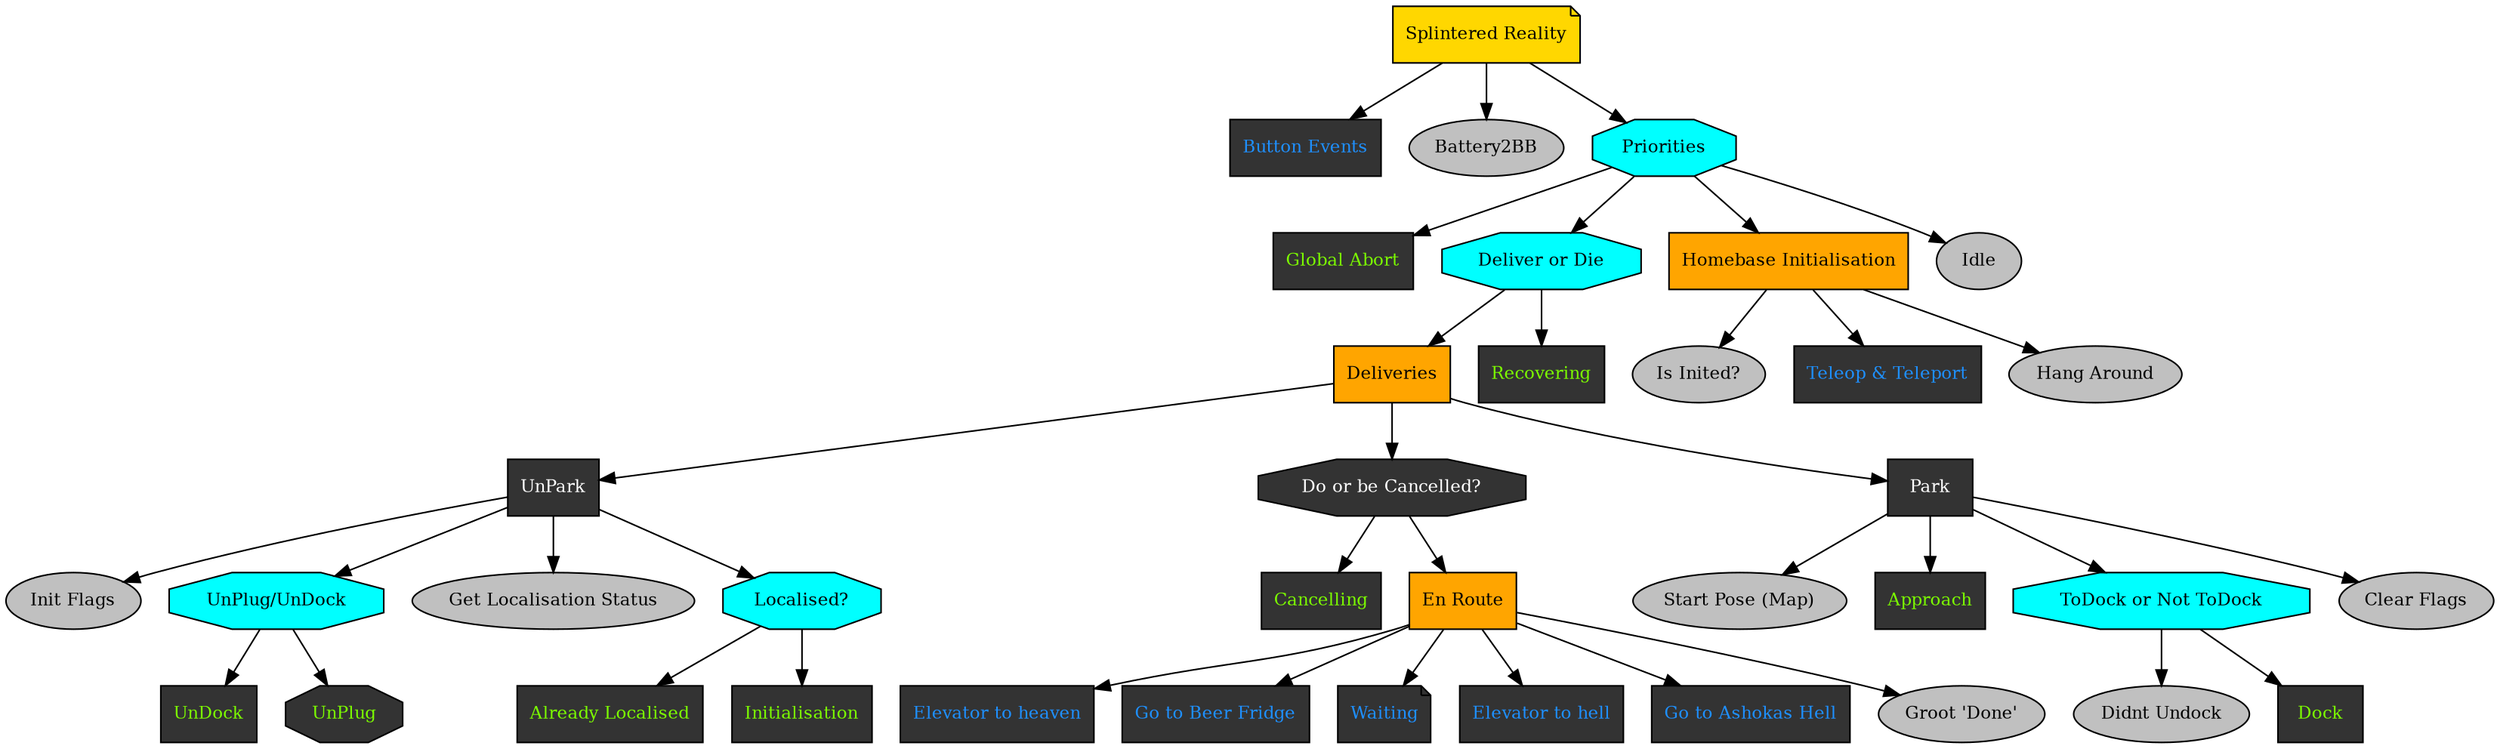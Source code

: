 digraph splintered_reality {
"Splintered Reality" [fontcolor=black, shape=note, fontsize=11, style=filled, fillcolor=gold];
"Button Events" [fontcolor=dodgerblue, shape=box, fontsize=11, style=filled, fillcolor=gray20];
"Splintered Reality" -> "Button Events";
Battery2BB [fontcolor=black, shape=ellipse, fontsize=11, style=filled, fillcolor=gray];
"Splintered Reality" -> Battery2BB;
Priorities [fontcolor=black, shape=octagon, fontsize=11, style=filled, fillcolor=cyan];
"Splintered Reality" -> Priorities;
"Global Abort" [fontcolor=lawngreen, shape=box, fontsize=11, style=filled, fillcolor=gray20];
Priorities -> "Global Abort";
"Deliver or Die" [fontcolor=black, shape=octagon, fontsize=11, style=filled, fillcolor=cyan];
Priorities -> "Deliver or Die";
Deliveries [fontcolor=black, shape=box, fontsize=11, style=filled, fillcolor=orange];
"Deliver or Die" -> Deliveries;
UnPark [fontcolor=white, shape=box, fontsize=11, style=filled, fillcolor=gray20];
Deliveries -> UnPark;
"Init Flags" [fontcolor=black, shape=ellipse, fontsize=11, style=filled, fillcolor=gray];
UnPark -> "Init Flags";
"UnPlug/UnDock" [fontcolor=black, shape=octagon, fontsize=11, style=filled, fillcolor=cyan];
UnPark -> "UnPlug/UnDock";
UnDock [fontcolor=lawngreen, shape=box, fontsize=11, style=filled, fillcolor=gray20];
"UnPlug/UnDock" -> UnDock;
UnPlug [fontcolor=lawngreen, shape=octagon, fontsize=11, style=filled, fillcolor=gray20];
"UnPlug/UnDock" -> UnPlug;
"Get Localisation Status" [fontcolor=black, shape=ellipse, fontsize=11, style=filled, fillcolor=gray];
UnPark -> "Get Localisation Status";
"Localised?" [fontcolor=black, shape=octagon, fontsize=11, style=filled, fillcolor=cyan];
UnPark -> "Localised?";
"Already Localised" [fontcolor=lawngreen, shape=box, fontsize=11, style=filled, fillcolor=gray20];
"Localised?" -> "Already Localised";
Initialisation [fontcolor=lawngreen, shape=box, fontsize=11, style=filled, fillcolor=gray20];
"Localised?" -> Initialisation;
"Do or be Cancelled?" [fontcolor=white, shape=octagon, fontsize=11, style=filled, fillcolor=gray20];
Deliveries -> "Do or be Cancelled?";
Cancelling [fontcolor=lawngreen, shape=box, fontsize=11, style=filled, fillcolor=gray20];
"Do or be Cancelled?" -> Cancelling;
"En Route" [fontcolor=black, shape=box, fontsize=11, style=filled, fillcolor=orange];
"Do or be Cancelled?" -> "En Route";
"Elevator to heaven" [fontcolor=dodgerblue, shape=box, fontsize=11, style=filled, fillcolor=gray20];
"En Route" -> "Elevator to heaven";
"Go to Beer Fridge" [fontcolor=dodgerblue, shape=box, fontsize=11, style=filled, fillcolor=gray20];
"En Route" -> "Go to Beer Fridge";
Waiting [fontcolor=dodgerblue, shape=note, fontsize=11, style=filled, fillcolor=gray20];
"En Route" -> Waiting;
"Elevator to hell" [fontcolor=dodgerblue, shape=box, fontsize=11, style=filled, fillcolor=gray20];
"En Route" -> "Elevator to hell";
"Go to Ashokas Hell" [fontcolor=dodgerblue, shape=box, fontsize=11, style=filled, fillcolor=gray20];
"En Route" -> "Go to Ashokas Hell";
"Groot 'Done'" [fontcolor=black, shape=ellipse, fontsize=11, style=filled, fillcolor=gray];
"En Route" -> "Groot 'Done'";
Park [fontcolor=white, shape=box, fontsize=11, style=filled, fillcolor=gray20];
Deliveries -> Park;
"Start Pose (Map)" [fontcolor=black, shape=ellipse, fontsize=11, style=filled, fillcolor=gray];
Park -> "Start Pose (Map)";
Approach [fontcolor=lawngreen, shape=box, fontsize=11, style=filled, fillcolor=gray20];
Park -> Approach;
"ToDock or Not ToDock" [fontcolor=black, shape=octagon, fontsize=11, style=filled, fillcolor=cyan];
Park -> "ToDock or Not ToDock";
"Didnt Undock" [fontcolor=black, shape=ellipse, fontsize=11, style=filled, fillcolor=gray];
"ToDock or Not ToDock" -> "Didnt Undock";
Dock [fontcolor=lawngreen, shape=box, fontsize=11, style=filled, fillcolor=gray20];
"ToDock or Not ToDock" -> Dock;
"Clear Flags" [fontcolor=black, shape=ellipse, fontsize=11, style=filled, fillcolor=gray];
Park -> "Clear Flags";
Recovering [fontcolor=lawngreen, shape=box, fontsize=11, style=filled, fillcolor=gray20];
"Deliver or Die" -> Recovering;
"Homebase Initialisation" [fontcolor=black, shape=box, fontsize=11, style=filled, fillcolor=orange];
Priorities -> "Homebase Initialisation";
"Is Inited?" [fontcolor=black, shape=ellipse, fontsize=11, style=filled, fillcolor=gray];
"Homebase Initialisation" -> "Is Inited?";
"Teleop & Teleport" [fontcolor=dodgerblue, shape=box, fontsize=11, style=filled, fillcolor=gray20];
"Homebase Initialisation" -> "Teleop & Teleport";
"Hang Around" [fontcolor=black, shape=ellipse, fontsize=11, style=filled, fillcolor=gray];
"Homebase Initialisation" -> "Hang Around";
Idle [fontcolor=black, shape=ellipse, fontsize=11, style=filled, fillcolor=gray];
Priorities -> Idle;
}
